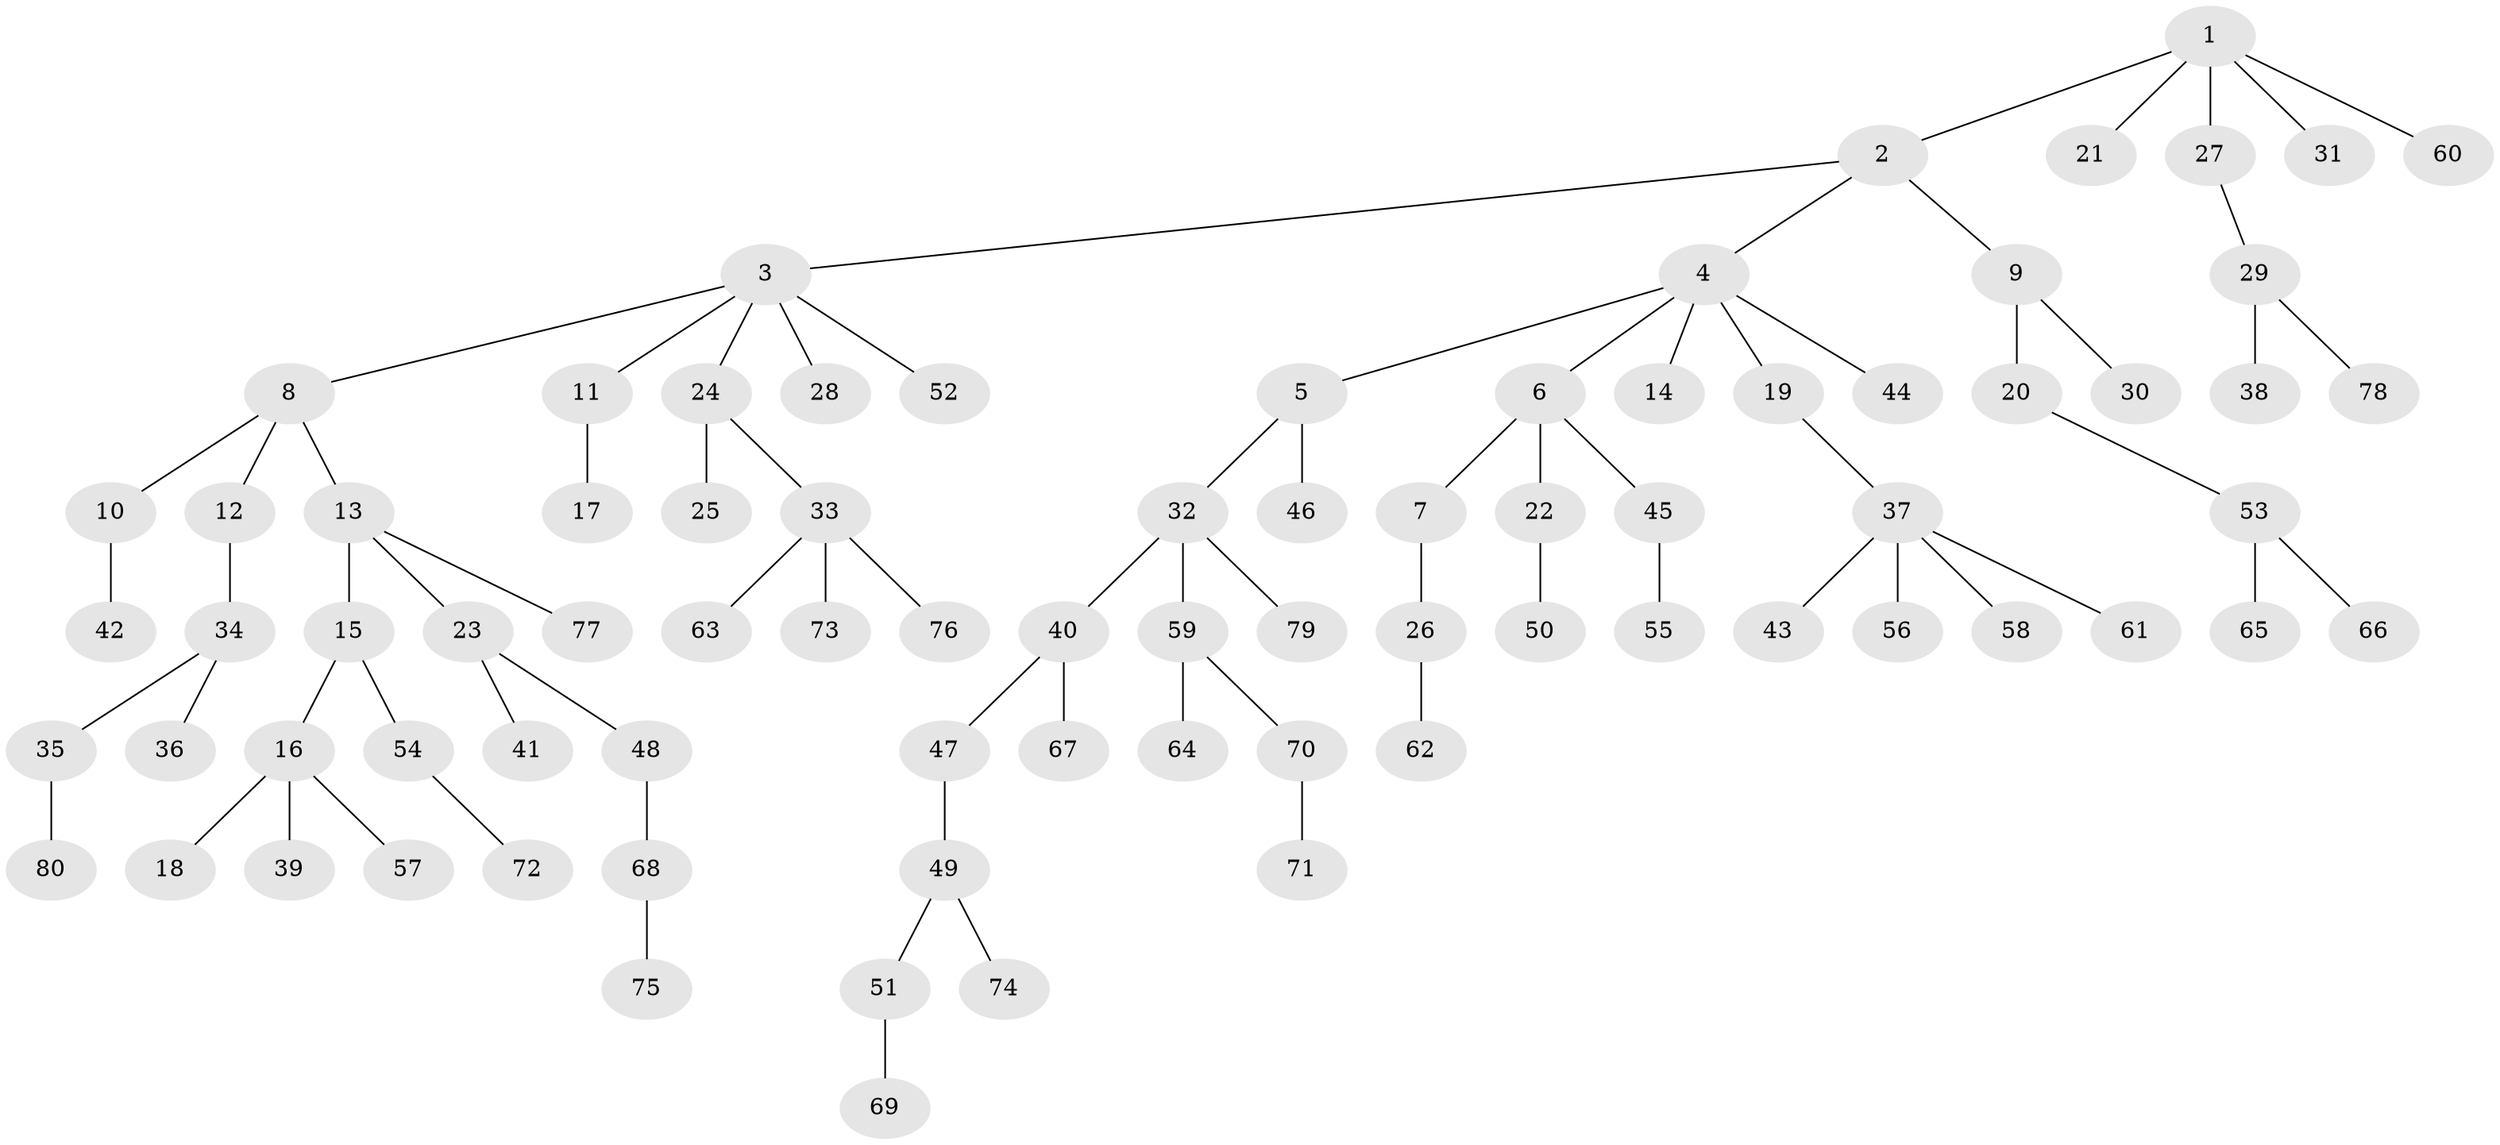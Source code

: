 // original degree distribution, {6: 0.008928571428571428, 4: 0.05357142857142857, 7: 0.017857142857142856, 3: 0.125, 5: 0.03571428571428571, 2: 0.2767857142857143, 1: 0.48214285714285715}
// Generated by graph-tools (version 1.1) at 2025/51/03/04/25 22:51:41]
// undirected, 80 vertices, 79 edges
graph export_dot {
  node [color=gray90,style=filled];
  1;
  2;
  3;
  4;
  5;
  6;
  7;
  8;
  9;
  10;
  11;
  12;
  13;
  14;
  15;
  16;
  17;
  18;
  19;
  20;
  21;
  22;
  23;
  24;
  25;
  26;
  27;
  28;
  29;
  30;
  31;
  32;
  33;
  34;
  35;
  36;
  37;
  38;
  39;
  40;
  41;
  42;
  43;
  44;
  45;
  46;
  47;
  48;
  49;
  50;
  51;
  52;
  53;
  54;
  55;
  56;
  57;
  58;
  59;
  60;
  61;
  62;
  63;
  64;
  65;
  66;
  67;
  68;
  69;
  70;
  71;
  72;
  73;
  74;
  75;
  76;
  77;
  78;
  79;
  80;
  1 -- 2 [weight=1.0];
  1 -- 21 [weight=1.0];
  1 -- 27 [weight=1.0];
  1 -- 31 [weight=1.0];
  1 -- 60 [weight=1.0];
  2 -- 3 [weight=1.0];
  2 -- 4 [weight=1.0];
  2 -- 9 [weight=1.0];
  3 -- 8 [weight=1.0];
  3 -- 11 [weight=1.0];
  3 -- 24 [weight=1.0];
  3 -- 28 [weight=1.0];
  3 -- 52 [weight=1.0];
  4 -- 5 [weight=1.0];
  4 -- 6 [weight=1.0];
  4 -- 14 [weight=1.0];
  4 -- 19 [weight=1.0];
  4 -- 44 [weight=1.0];
  5 -- 32 [weight=1.0];
  5 -- 46 [weight=1.0];
  6 -- 7 [weight=1.0];
  6 -- 22 [weight=1.0];
  6 -- 45 [weight=1.0];
  7 -- 26 [weight=1.0];
  8 -- 10 [weight=1.0];
  8 -- 12 [weight=1.0];
  8 -- 13 [weight=1.0];
  9 -- 20 [weight=1.0];
  9 -- 30 [weight=1.0];
  10 -- 42 [weight=1.0];
  11 -- 17 [weight=1.0];
  12 -- 34 [weight=1.0];
  13 -- 15 [weight=1.0];
  13 -- 23 [weight=1.0];
  13 -- 77 [weight=1.0];
  15 -- 16 [weight=1.0];
  15 -- 54 [weight=1.0];
  16 -- 18 [weight=1.0];
  16 -- 39 [weight=1.0];
  16 -- 57 [weight=1.0];
  19 -- 37 [weight=1.0];
  20 -- 53 [weight=1.0];
  22 -- 50 [weight=1.0];
  23 -- 41 [weight=1.0];
  23 -- 48 [weight=1.0];
  24 -- 25 [weight=1.0];
  24 -- 33 [weight=1.0];
  26 -- 62 [weight=1.0];
  27 -- 29 [weight=1.0];
  29 -- 38 [weight=1.0];
  29 -- 78 [weight=1.0];
  32 -- 40 [weight=1.0];
  32 -- 59 [weight=1.0];
  32 -- 79 [weight=1.0];
  33 -- 63 [weight=1.0];
  33 -- 73 [weight=1.0];
  33 -- 76 [weight=1.0];
  34 -- 35 [weight=1.0];
  34 -- 36 [weight=1.0];
  35 -- 80 [weight=1.0];
  37 -- 43 [weight=1.0];
  37 -- 56 [weight=1.0];
  37 -- 58 [weight=1.0];
  37 -- 61 [weight=1.0];
  40 -- 47 [weight=1.0];
  40 -- 67 [weight=1.0];
  45 -- 55 [weight=1.0];
  47 -- 49 [weight=1.0];
  48 -- 68 [weight=1.0];
  49 -- 51 [weight=1.0];
  49 -- 74 [weight=1.0];
  51 -- 69 [weight=1.0];
  53 -- 65 [weight=1.0];
  53 -- 66 [weight=1.0];
  54 -- 72 [weight=1.0];
  59 -- 64 [weight=1.0];
  59 -- 70 [weight=1.0];
  68 -- 75 [weight=1.0];
  70 -- 71 [weight=1.0];
}
